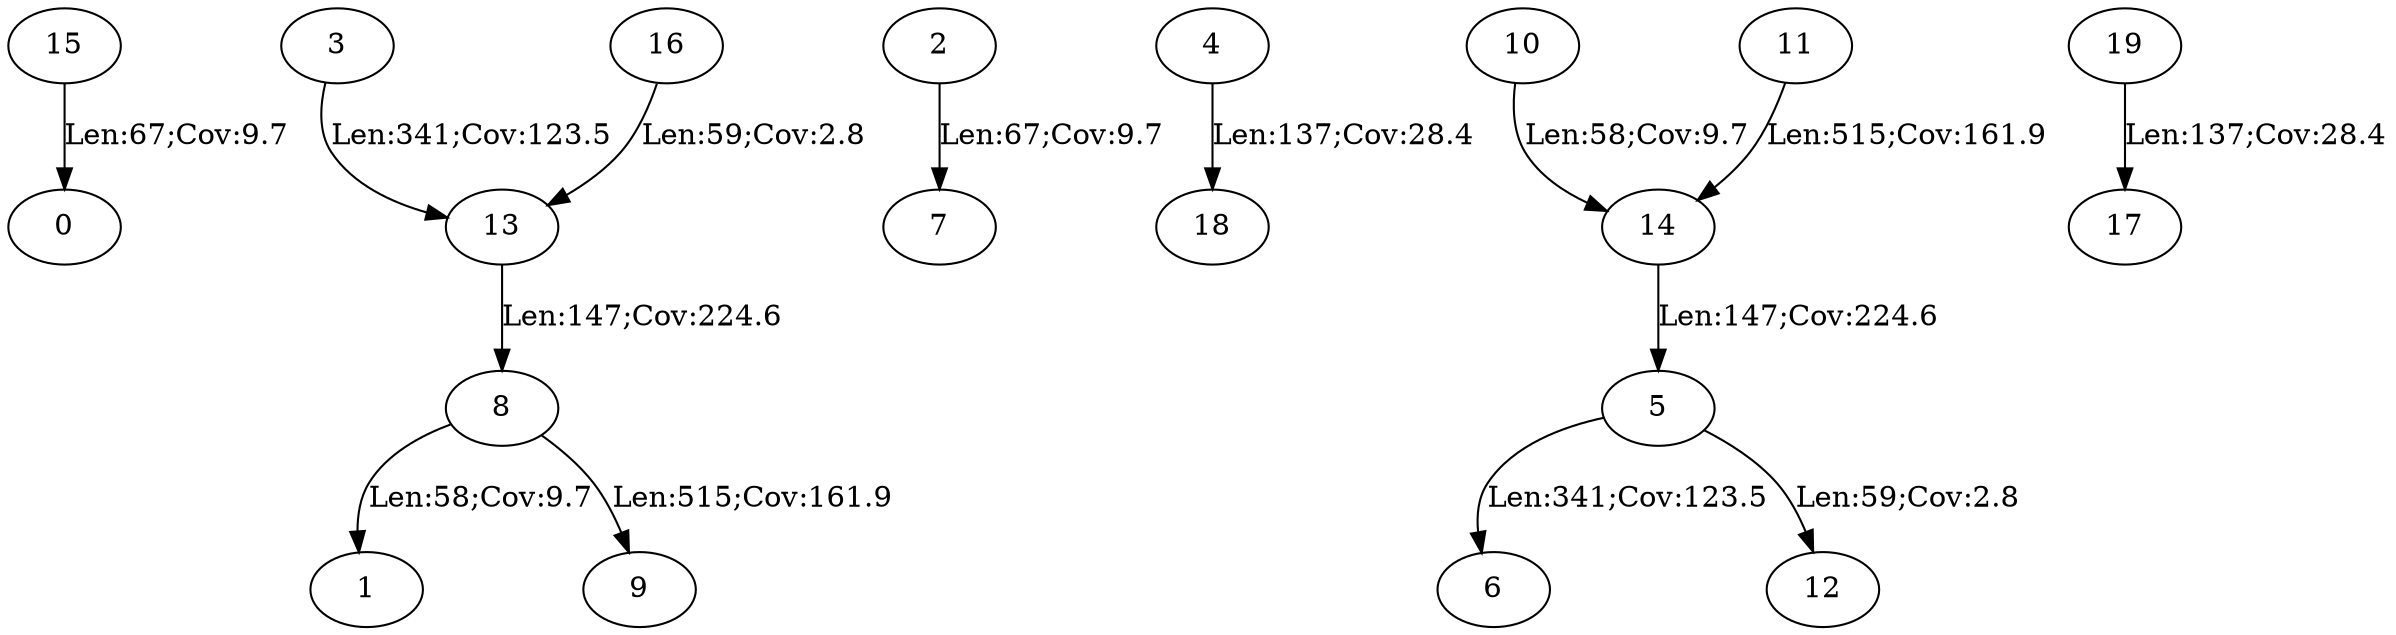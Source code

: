 digraph {
0;
1;
2;
3;
4;
5;
6;
7;
8;
9;
10;
11;
12;
13;
14;
15;
16;
17;
18;
19;
10 -> 14 [label="Len:58;Cov:9.7"];
5 -> 12 [label="Len:59;Cov:2.8"];
8 -> 1 [label="Len:58;Cov:9.7"];
16 -> 13 [label="Len:59;Cov:2.8"];
15 -> 0 [label="Len:67;Cov:9.7"];
2 -> 7 [label="Len:67;Cov:9.7"];
19 -> 17 [label="Len:137;Cov:28.4"];
14 -> 5 [label="Len:147;Cov:224.6"];
13 -> 8 [label="Len:147;Cov:224.6"];
8 -> 9 [label="Len:515;Cov:161.9"];
3 -> 13 [label="Len:341;Cov:123.5"];
4 -> 18 [label="Len:137;Cov:28.4"];
5 -> 6 [label="Len:341;Cov:123.5"];
11 -> 14 [label="Len:515;Cov:161.9"];
}